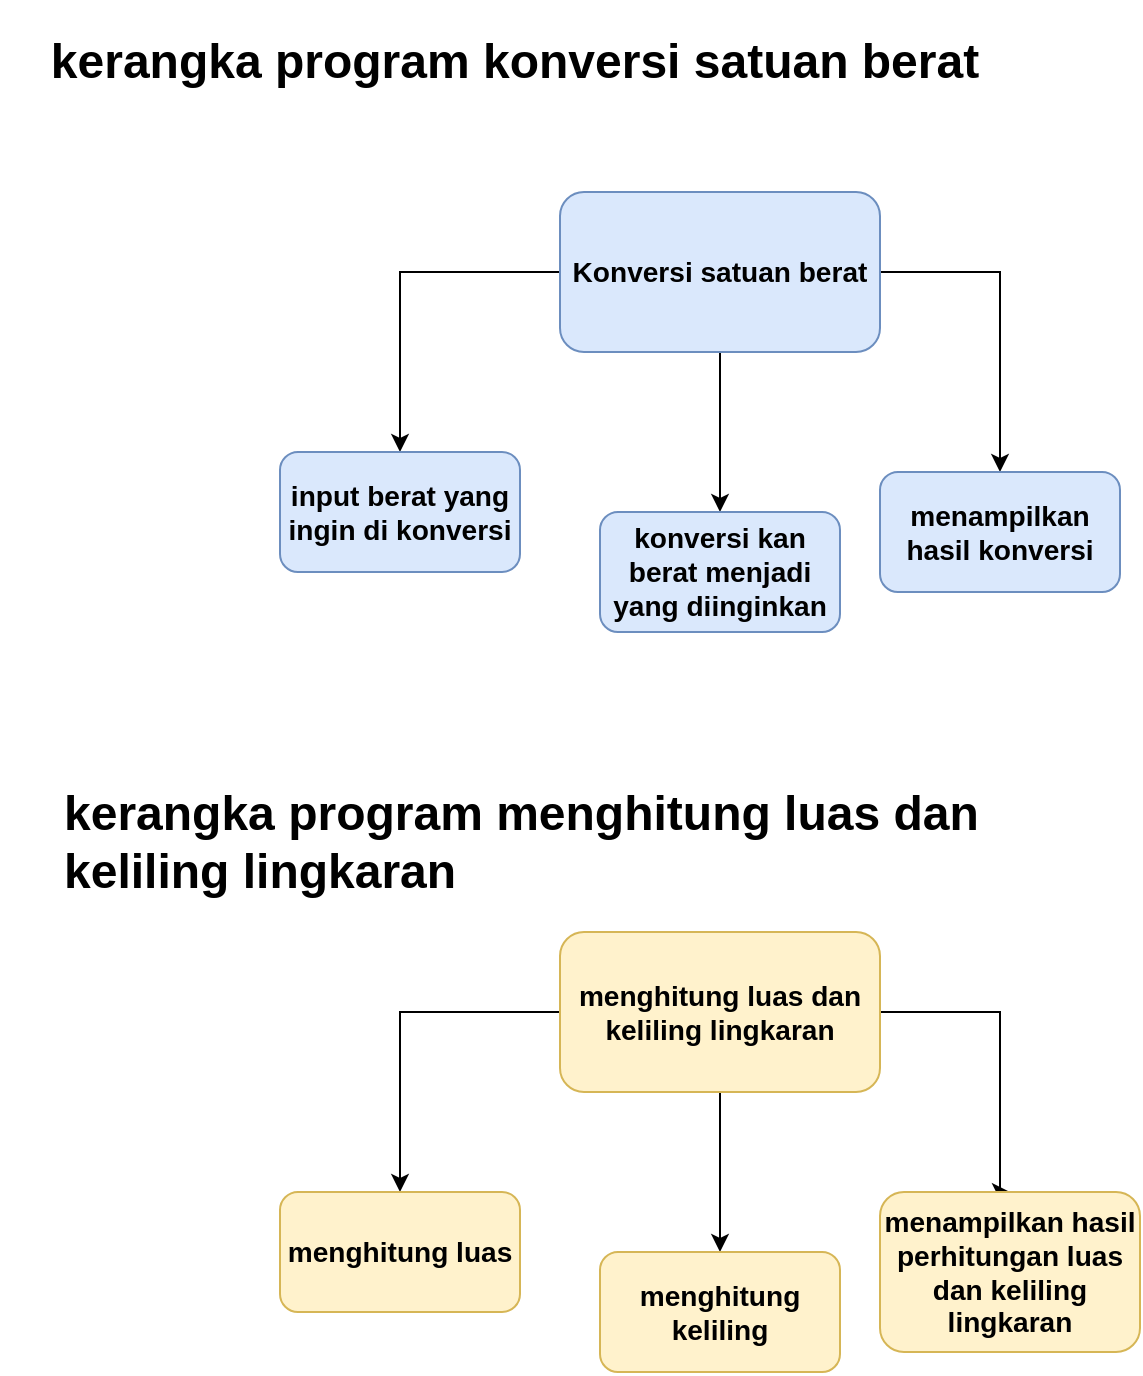 <mxfile version="20.5.3" type="github">
  <diagram id="IdldJSrk58aEbsTY6n6f" name="Halaman-1">
    <mxGraphModel dx="1203" dy="643" grid="1" gridSize="10" guides="1" tooltips="1" connect="1" arrows="1" fold="1" page="1" pageScale="1" pageWidth="850" pageHeight="1100" math="0" shadow="0">
      <root>
        <mxCell id="0" />
        <mxCell id="1" parent="0" />
        <mxCell id="40Mh0QOXUbBcoIWHqTDh-10" style="edgeStyle=orthogonalEdgeStyle;rounded=0;orthogonalLoop=1;jettySize=auto;html=1;entryX=0.5;entryY=0;entryDx=0;entryDy=0;" edge="1" parent="1" source="40Mh0QOXUbBcoIWHqTDh-1" target="40Mh0QOXUbBcoIWHqTDh-3">
          <mxGeometry relative="1" as="geometry" />
        </mxCell>
        <mxCell id="40Mh0QOXUbBcoIWHqTDh-11" style="edgeStyle=orthogonalEdgeStyle;rounded=0;orthogonalLoop=1;jettySize=auto;html=1;exitX=1;exitY=0.5;exitDx=0;exitDy=0;entryX=0.5;entryY=0;entryDx=0;entryDy=0;" edge="1" parent="1" source="40Mh0QOXUbBcoIWHqTDh-1" target="40Mh0QOXUbBcoIWHqTDh-4">
          <mxGeometry relative="1" as="geometry">
            <Array as="points">
              <mxPoint x="510" y="320" />
            </Array>
          </mxGeometry>
        </mxCell>
        <mxCell id="40Mh0QOXUbBcoIWHqTDh-14" style="edgeStyle=orthogonalEdgeStyle;rounded=0;orthogonalLoop=1;jettySize=auto;html=1;entryX=0.5;entryY=0;entryDx=0;entryDy=0;" edge="1" parent="1" source="40Mh0QOXUbBcoIWHqTDh-1" target="40Mh0QOXUbBcoIWHqTDh-2">
          <mxGeometry relative="1" as="geometry" />
        </mxCell>
        <mxCell id="40Mh0QOXUbBcoIWHqTDh-1" value="&lt;h3&gt;Konversi satuan berat&lt;/h3&gt;" style="rounded=1;whiteSpace=wrap;html=1;fillColor=#dae8fc;strokeColor=#6c8ebf;" vertex="1" parent="1">
          <mxGeometry x="290" y="280" width="160" height="80" as="geometry" />
        </mxCell>
        <mxCell id="40Mh0QOXUbBcoIWHqTDh-2" value="&lt;h3&gt;&lt;b&gt;input berat yang ingin di konversi&lt;/b&gt;&lt;/h3&gt;" style="rounded=1;whiteSpace=wrap;html=1;fillColor=#dae8fc;strokeColor=#6c8ebf;" vertex="1" parent="1">
          <mxGeometry x="150" y="410" width="120" height="60" as="geometry" />
        </mxCell>
        <mxCell id="40Mh0QOXUbBcoIWHqTDh-3" value="&lt;h3&gt;&lt;b&gt;konversi kan berat menjadi yang diinginkan&lt;/b&gt;&lt;/h3&gt;" style="rounded=1;whiteSpace=wrap;html=1;fillColor=#dae8fc;strokeColor=#6c8ebf;" vertex="1" parent="1">
          <mxGeometry x="310" y="440" width="120" height="60" as="geometry" />
        </mxCell>
        <mxCell id="40Mh0QOXUbBcoIWHqTDh-4" value="&lt;h3&gt;menampilkan hasil konversi&lt;/h3&gt;" style="rounded=1;whiteSpace=wrap;html=1;fillColor=#dae8fc;strokeColor=#6c8ebf;" vertex="1" parent="1">
          <mxGeometry x="450" y="420" width="120" height="60" as="geometry" />
        </mxCell>
        <mxCell id="40Mh0QOXUbBcoIWHqTDh-15" value="&lt;h1&gt;kerangka program konversi satuan berat&lt;/h1&gt;" style="text;html=1;strokeColor=none;fillColor=none;align=center;verticalAlign=middle;whiteSpace=wrap;rounded=0;" vertex="1" parent="1">
          <mxGeometry x="10" y="200" width="515" height="30" as="geometry" />
        </mxCell>
        <mxCell id="40Mh0QOXUbBcoIWHqTDh-16" style="edgeStyle=orthogonalEdgeStyle;rounded=0;orthogonalLoop=1;jettySize=auto;html=1;entryX=0.5;entryY=0;entryDx=0;entryDy=0;" edge="1" parent="1" source="40Mh0QOXUbBcoIWHqTDh-19" target="40Mh0QOXUbBcoIWHqTDh-21">
          <mxGeometry relative="1" as="geometry" />
        </mxCell>
        <mxCell id="40Mh0QOXUbBcoIWHqTDh-17" style="edgeStyle=orthogonalEdgeStyle;rounded=0;orthogonalLoop=1;jettySize=auto;html=1;exitX=1;exitY=0.5;exitDx=0;exitDy=0;entryX=0.5;entryY=0;entryDx=0;entryDy=0;" edge="1" parent="1" source="40Mh0QOXUbBcoIWHqTDh-19" target="40Mh0QOXUbBcoIWHqTDh-22">
          <mxGeometry relative="1" as="geometry">
            <Array as="points">
              <mxPoint x="510" y="690" />
            </Array>
          </mxGeometry>
        </mxCell>
        <mxCell id="40Mh0QOXUbBcoIWHqTDh-18" style="edgeStyle=orthogonalEdgeStyle;rounded=0;orthogonalLoop=1;jettySize=auto;html=1;entryX=0.5;entryY=0;entryDx=0;entryDy=0;" edge="1" parent="1" source="40Mh0QOXUbBcoIWHqTDh-19" target="40Mh0QOXUbBcoIWHqTDh-20">
          <mxGeometry relative="1" as="geometry" />
        </mxCell>
        <mxCell id="40Mh0QOXUbBcoIWHqTDh-19" value="&lt;h3&gt;menghitung luas dan keliling lingkaran&lt;/h3&gt;" style="rounded=1;whiteSpace=wrap;html=1;fillColor=#fff2cc;strokeColor=#d6b656;" vertex="1" parent="1">
          <mxGeometry x="290" y="650" width="160" height="80" as="geometry" />
        </mxCell>
        <mxCell id="40Mh0QOXUbBcoIWHqTDh-20" value="&lt;h3&gt;menghitung luas&lt;/h3&gt;" style="rounded=1;whiteSpace=wrap;html=1;fillColor=#fff2cc;strokeColor=#d6b656;" vertex="1" parent="1">
          <mxGeometry x="150" y="780" width="120" height="60" as="geometry" />
        </mxCell>
        <mxCell id="40Mh0QOXUbBcoIWHqTDh-21" value="&lt;h3&gt;menghitung keliling&lt;/h3&gt;" style="rounded=1;whiteSpace=wrap;html=1;fillColor=#fff2cc;strokeColor=#d6b656;" vertex="1" parent="1">
          <mxGeometry x="310" y="810" width="120" height="60" as="geometry" />
        </mxCell>
        <mxCell id="40Mh0QOXUbBcoIWHqTDh-22" value="&lt;h3&gt;menampilkan hasil perhitungan luas dan keliling lingkaran&lt;/h3&gt;" style="rounded=1;whiteSpace=wrap;html=1;fillColor=#fff2cc;strokeColor=#d6b656;" vertex="1" parent="1">
          <mxGeometry x="450" y="780" width="130" height="80" as="geometry" />
        </mxCell>
        <mxCell id="40Mh0QOXUbBcoIWHqTDh-23" value="&lt;h1&gt;kerangka program menghitung luas dan keliling lingkaran&lt;/h1&gt;" style="text;html=1;strokeColor=none;fillColor=none;align=left;verticalAlign=middle;whiteSpace=wrap;rounded=0;" vertex="1" parent="1">
          <mxGeometry x="40" y="590" width="515" height="30" as="geometry" />
        </mxCell>
      </root>
    </mxGraphModel>
  </diagram>
</mxfile>

